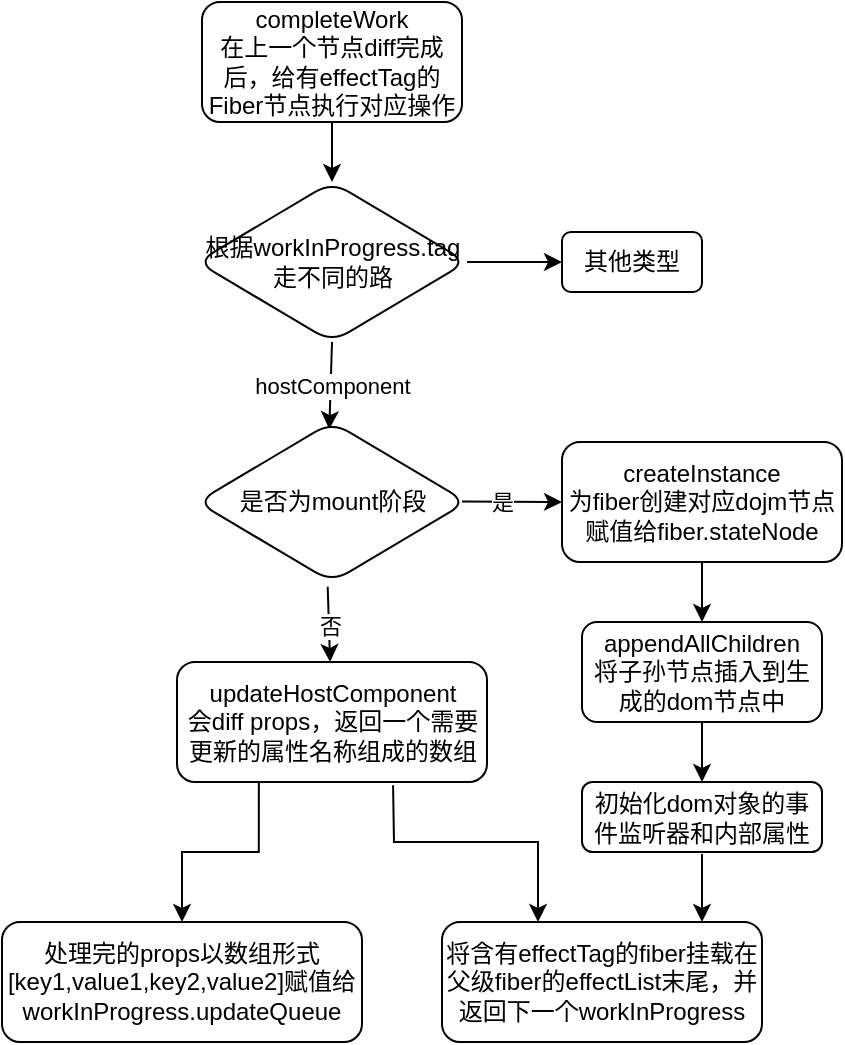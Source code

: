 <mxfile version="20.7.4" type="device"><diagram id="C5RBs43oDa-KdzZeNtuy" name="Page-1"><mxGraphModel dx="882" dy="575" grid="1" gridSize="10" guides="1" tooltips="1" connect="0" arrows="1" fold="1" page="1" pageScale="1" pageWidth="827" pageHeight="1169" math="0" shadow="0"><root><mxCell id="WIyWlLk6GJQsqaUBKTNV-0"/><mxCell id="WIyWlLk6GJQsqaUBKTNV-1" parent="WIyWlLk6GJQsqaUBKTNV-0"/><mxCell id="iwBnOIJKhIE9HWV1sIqK-1" value="" style="edgeStyle=orthogonalEdgeStyle;rounded=0;orthogonalLoop=1;jettySize=auto;html=1;" edge="1" parent="WIyWlLk6GJQsqaUBKTNV-1" source="WIyWlLk6GJQsqaUBKTNV-3" target="iwBnOIJKhIE9HWV1sIqK-0"><mxGeometry relative="1" as="geometry"/></mxCell><mxCell id="WIyWlLk6GJQsqaUBKTNV-3" value="completeWork&lt;br&gt;在上一个节点diff完成后，给有effectTag的Fiber节点执行对应操作" style="rounded=1;whiteSpace=wrap;html=1;fontSize=12;glass=0;strokeWidth=1;shadow=0;" parent="WIyWlLk6GJQsqaUBKTNV-1" vertex="1"><mxGeometry x="160" y="40" width="130" height="60" as="geometry"/></mxCell><mxCell id="iwBnOIJKhIE9HWV1sIqK-3" value="" style="edgeStyle=orthogonalEdgeStyle;rounded=0;orthogonalLoop=1;jettySize=auto;html=1;" edge="1" parent="WIyWlLk6GJQsqaUBKTNV-1" source="iwBnOIJKhIE9HWV1sIqK-0" target="iwBnOIJKhIE9HWV1sIqK-2"><mxGeometry relative="1" as="geometry"/></mxCell><mxCell id="iwBnOIJKhIE9HWV1sIqK-0" value="根据workInProgress.tag走不同的路" style="rhombus;whiteSpace=wrap;html=1;rounded=1;glass=0;strokeWidth=1;shadow=0;" vertex="1" parent="WIyWlLk6GJQsqaUBKTNV-1"><mxGeometry x="157.5" y="130" width="135" height="80" as="geometry"/></mxCell><mxCell id="iwBnOIJKhIE9HWV1sIqK-2" value="其他类型" style="whiteSpace=wrap;html=1;rounded=1;glass=0;strokeWidth=1;shadow=0;" vertex="1" parent="WIyWlLk6GJQsqaUBKTNV-1"><mxGeometry x="340" y="155" width="70" height="30" as="geometry"/></mxCell><mxCell id="iwBnOIJKhIE9HWV1sIqK-4" value="" style="endArrow=classic;html=1;rounded=0;exitX=0.5;exitY=1;exitDx=0;exitDy=0;entryX=0.49;entryY=0.045;entryDx=0;entryDy=0;entryPerimeter=0;" edge="1" parent="WIyWlLk6GJQsqaUBKTNV-1" source="iwBnOIJKhIE9HWV1sIqK-0" target="iwBnOIJKhIE9HWV1sIqK-16"><mxGeometry relative="1" as="geometry"><mxPoint x="320" y="250" as="sourcePoint"/><mxPoint x="225" y="250" as="targetPoint"/></mxGeometry></mxCell><mxCell id="iwBnOIJKhIE9HWV1sIqK-5" value="hostComponent" style="edgeLabel;resizable=0;html=1;align=center;verticalAlign=middle;" connectable="0" vertex="1" parent="iwBnOIJKhIE9HWV1sIqK-4"><mxGeometry relative="1" as="geometry"/></mxCell><mxCell id="iwBnOIJKhIE9HWV1sIqK-14" value="" style="endArrow=classic;html=1;rounded=0;exitX=0.975;exitY=0.49;exitDx=0;exitDy=0;exitPerimeter=0;" edge="1" parent="WIyWlLk6GJQsqaUBKTNV-1"><mxGeometry relative="1" as="geometry"><mxPoint x="290" y="289.7" as="sourcePoint"/><mxPoint x="340" y="290" as="targetPoint"/></mxGeometry></mxCell><mxCell id="iwBnOIJKhIE9HWV1sIqK-15" value="是" style="edgeLabel;resizable=0;html=1;align=center;verticalAlign=middle;rounded=1;" connectable="0" vertex="1" parent="iwBnOIJKhIE9HWV1sIqK-14"><mxGeometry relative="1" as="geometry"><mxPoint x="-5" as="offset"/></mxGeometry></mxCell><mxCell id="iwBnOIJKhIE9HWV1sIqK-16" value="是否为mount阶段" style="rhombus;whiteSpace=wrap;html=1;rounded=1;glass=0;strokeWidth=1;shadow=0;" vertex="1" parent="WIyWlLk6GJQsqaUBKTNV-1"><mxGeometry x="157.5" y="250" width="135" height="80" as="geometry"/></mxCell><mxCell id="iwBnOIJKhIE9HWV1sIqK-20" value="" style="edgeStyle=orthogonalEdgeStyle;rounded=0;orthogonalLoop=1;jettySize=auto;html=1;" edge="1" parent="WIyWlLk6GJQsqaUBKTNV-1" source="iwBnOIJKhIE9HWV1sIqK-18" target="iwBnOIJKhIE9HWV1sIqK-19"><mxGeometry relative="1" as="geometry"/></mxCell><mxCell id="iwBnOIJKhIE9HWV1sIqK-18" value="createInstance&lt;br&gt;为fiber创建对应dojm节点赋值给fiber.stateNode" style="rounded=1;whiteSpace=wrap;html=1;" vertex="1" parent="WIyWlLk6GJQsqaUBKTNV-1"><mxGeometry x="340" y="260" width="140" height="60" as="geometry"/></mxCell><mxCell id="iwBnOIJKhIE9HWV1sIqK-22" value="" style="edgeStyle=orthogonalEdgeStyle;rounded=0;orthogonalLoop=1;jettySize=auto;html=1;" edge="1" parent="WIyWlLk6GJQsqaUBKTNV-1" source="iwBnOIJKhIE9HWV1sIqK-19" target="iwBnOIJKhIE9HWV1sIqK-21"><mxGeometry relative="1" as="geometry"/></mxCell><mxCell id="iwBnOIJKhIE9HWV1sIqK-19" value="appendAllChildren&lt;br&gt;将子孙节点插入到生成的dom节点中" style="whiteSpace=wrap;html=1;rounded=1;" vertex="1" parent="WIyWlLk6GJQsqaUBKTNV-1"><mxGeometry x="350" y="350" width="120" height="50" as="geometry"/></mxCell><mxCell id="iwBnOIJKhIE9HWV1sIqK-21" value="初始化dom对象的事件监听器和内部属性" style="whiteSpace=wrap;html=1;rounded=1;" vertex="1" parent="WIyWlLk6GJQsqaUBKTNV-1"><mxGeometry x="350" y="430" width="120" height="35" as="geometry"/></mxCell><mxCell id="iwBnOIJKhIE9HWV1sIqK-23" value="" style="endArrow=classic;html=1;rounded=0;exitX=0.484;exitY=1.03;exitDx=0;exitDy=0;exitPerimeter=0;" edge="1" parent="WIyWlLk6GJQsqaUBKTNV-1" source="iwBnOIJKhIE9HWV1sIqK-16" target="iwBnOIJKhIE9HWV1sIqK-25"><mxGeometry relative="1" as="geometry"><mxPoint x="160" y="374.5" as="sourcePoint"/><mxPoint x="223" y="375" as="targetPoint"/></mxGeometry></mxCell><mxCell id="iwBnOIJKhIE9HWV1sIqK-24" value="否" style="edgeLabel;resizable=0;html=1;align=center;verticalAlign=middle;rounded=1;" connectable="0" vertex="1" parent="iwBnOIJKhIE9HWV1sIqK-23"><mxGeometry relative="1" as="geometry"/></mxCell><mxCell id="iwBnOIJKhIE9HWV1sIqK-27" value="" style="edgeStyle=orthogonalEdgeStyle;rounded=0;orthogonalLoop=1;jettySize=auto;html=1;exitX=0.264;exitY=1;exitDx=0;exitDy=0;exitPerimeter=0;" edge="1" parent="WIyWlLk6GJQsqaUBKTNV-1" source="iwBnOIJKhIE9HWV1sIqK-25" target="iwBnOIJKhIE9HWV1sIqK-26"><mxGeometry relative="1" as="geometry"/></mxCell><mxCell id="iwBnOIJKhIE9HWV1sIqK-25" value="updateHostComponent&lt;br&gt;会diff props，返回一个需要更新的属性名称组成的数组" style="rounded=1;whiteSpace=wrap;html=1;" vertex="1" parent="WIyWlLk6GJQsqaUBKTNV-1"><mxGeometry x="147.5" y="370" width="155" height="60" as="geometry"/></mxCell><mxCell id="iwBnOIJKhIE9HWV1sIqK-26" value="处理完的props以数组形式[key1,value1,key2,value2]赋值给workInProgress.updateQueue" style="whiteSpace=wrap;html=1;rounded=1;" vertex="1" parent="WIyWlLk6GJQsqaUBKTNV-1"><mxGeometry x="60" y="500" width="180" height="60" as="geometry"/></mxCell><mxCell id="iwBnOIJKhIE9HWV1sIqK-29" value="将含有effectTag的fiber挂载在父级fiber的effectList末尾，并返回下一个workInProgress" style="rounded=1;whiteSpace=wrap;html=1;" vertex="1" parent="WIyWlLk6GJQsqaUBKTNV-1"><mxGeometry x="280" y="500" width="160" height="60" as="geometry"/></mxCell><mxCell id="iwBnOIJKhIE9HWV1sIqK-30" value="" style="endArrow=classic;html=1;rounded=0;exitX=0.697;exitY=1.027;exitDx=0;exitDy=0;exitPerimeter=0;" edge="1" parent="WIyWlLk6GJQsqaUBKTNV-1" source="iwBnOIJKhIE9HWV1sIqK-25"><mxGeometry width="50" height="50" relative="1" as="geometry"><mxPoint x="340" y="440" as="sourcePoint"/><mxPoint x="328" y="500" as="targetPoint"/><Array as="points"><mxPoint x="256" y="460"/><mxPoint x="328" y="460"/></Array></mxGeometry></mxCell><mxCell id="iwBnOIJKhIE9HWV1sIqK-31" value="" style="endArrow=classic;html=1;rounded=0;exitX=0.5;exitY=1.029;exitDx=0;exitDy=0;exitPerimeter=0;" edge="1" parent="WIyWlLk6GJQsqaUBKTNV-1" source="iwBnOIJKhIE9HWV1sIqK-21"><mxGeometry width="50" height="50" relative="1" as="geometry"><mxPoint x="340" y="440" as="sourcePoint"/><mxPoint x="410" y="500" as="targetPoint"/></mxGeometry></mxCell></root></mxGraphModel></diagram></mxfile>